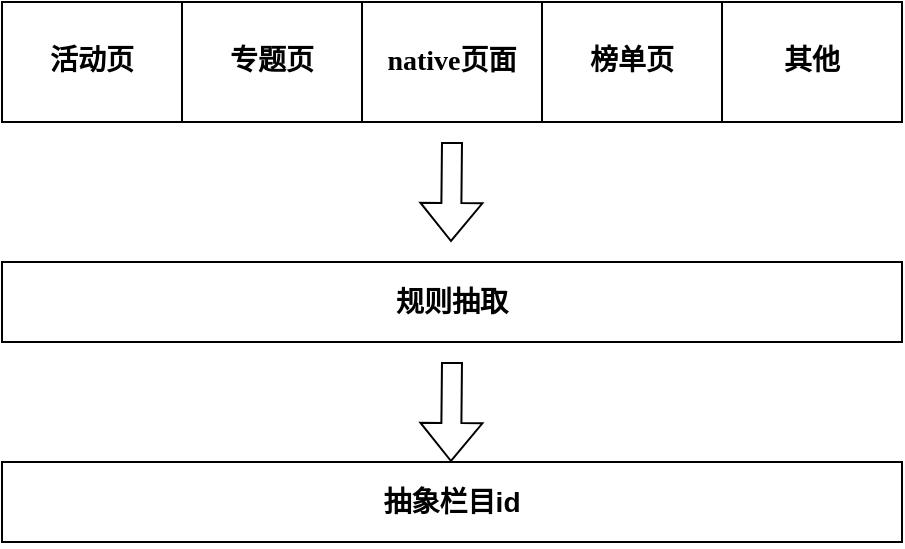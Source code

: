 <mxfile version="16.6.4" type="github">
  <diagram id="ZLGJGffp-yph2zPGGAwK" name="第 1 页">
    <mxGraphModel dx="845" dy="437" grid="1" gridSize="10" guides="1" tooltips="1" connect="1" arrows="1" fold="1" page="1" pageScale="1" pageWidth="827" pageHeight="1169" math="0" shadow="0">
      <root>
        <mxCell id="0" />
        <mxCell id="1" parent="0" />
        <mxCell id="T-cb4IlArOU8WCy4CD7B-2" value="&lt;div class=&quot;okr-block-clipboard&quot; style=&quot;font-size: 14px&quot;&gt;&lt;/div&gt;&lt;div style=&quot;font-size: 14px&quot;&gt;活动页&lt;/div&gt;" style="rounded=0;whiteSpace=wrap;html=1;sketch=0;fontStyle=1;fontFamily=Times New Roman;fontSize=14;" parent="1" vertex="1">
          <mxGeometry x="160" y="110" width="90" height="60" as="geometry" />
        </mxCell>
        <mxCell id="T-cb4IlArOU8WCy4CD7B-7" value="&lt;div class=&quot;okr-block-clipboard&quot; style=&quot;font-size: 14px&quot;&gt;&lt;/div&gt;&lt;h3 style=&quot;font-size: 14px&quot;&gt;native页面&lt;/h3&gt;" style="rounded=0;whiteSpace=wrap;html=1;sketch=0;fontStyle=1;fontFamily=Times New Roman;fontSize=14;" parent="1" vertex="1">
          <mxGeometry x="340" y="110" width="90" height="60" as="geometry" />
        </mxCell>
        <mxCell id="T-cb4IlArOU8WCy4CD7B-8" value="&lt;div class=&quot;okr-block-clipboard&quot; style=&quot;font-size: 14px;&quot;&gt;&lt;/div&gt;&lt;div style=&quot;font-size: 14px;&quot;&gt;榜单页&lt;/div&gt;" style="rounded=0;whiteSpace=wrap;html=1;sketch=0;fontStyle=1;fontFamily=Times New Roman;fontSize=14;" parent="1" vertex="1">
          <mxGeometry x="430" y="110" width="90" height="60" as="geometry" />
        </mxCell>
        <mxCell id="7lG7UyvzU5045cMSKAaZ-1" value="&lt;div class=&quot;okr-block-clipboard&quot; style=&quot;font-size: 14px&quot;&gt;&lt;/div&gt;&lt;div style=&quot;font-size: 14px&quot;&gt;其他&lt;/div&gt;" style="rounded=0;whiteSpace=wrap;html=1;sketch=0;fontStyle=1;fontFamily=Times New Roman;fontSize=14;" vertex="1" parent="1">
          <mxGeometry x="520" y="110" width="90" height="60" as="geometry" />
        </mxCell>
        <mxCell id="7lG7UyvzU5045cMSKAaZ-2" value="&lt;h3&gt;规则抽取&lt;/h3&gt;" style="rounded=0;whiteSpace=wrap;html=1;" vertex="1" parent="1">
          <mxGeometry x="160" y="240" width="450" height="40" as="geometry" />
        </mxCell>
        <mxCell id="7lG7UyvzU5045cMSKAaZ-4" value="&lt;h3&gt;抽象栏目id&lt;/h3&gt;" style="rounded=0;whiteSpace=wrap;html=1;" vertex="1" parent="1">
          <mxGeometry x="160" y="340" width="450" height="40" as="geometry" />
        </mxCell>
        <mxCell id="7lG7UyvzU5045cMSKAaZ-6" value="&lt;div class=&quot;okr-block-clipboard&quot; style=&quot;font-size: 14px&quot;&gt;&lt;/div&gt;&lt;div style=&quot;font-size: 14px&quot;&gt;专题页&lt;/div&gt;" style="rounded=0;whiteSpace=wrap;html=1;sketch=0;fontStyle=1;fontFamily=Times New Roman;fontSize=14;" vertex="1" parent="1">
          <mxGeometry x="250" y="110" width="90" height="60" as="geometry" />
        </mxCell>
        <mxCell id="7lG7UyvzU5045cMSKAaZ-7" value="" style="shape=flexArrow;endArrow=classic;html=1;rounded=0;" edge="1" parent="1">
          <mxGeometry width="50" height="50" relative="1" as="geometry">
            <mxPoint x="385" y="180" as="sourcePoint" />
            <mxPoint x="384.5" y="230" as="targetPoint" />
          </mxGeometry>
        </mxCell>
        <mxCell id="7lG7UyvzU5045cMSKAaZ-8" value="" style="shape=flexArrow;endArrow=classic;html=1;rounded=0;" edge="1" parent="1">
          <mxGeometry width="50" height="50" relative="1" as="geometry">
            <mxPoint x="385" y="290" as="sourcePoint" />
            <mxPoint x="384.5" y="340" as="targetPoint" />
          </mxGeometry>
        </mxCell>
      </root>
    </mxGraphModel>
  </diagram>
</mxfile>
